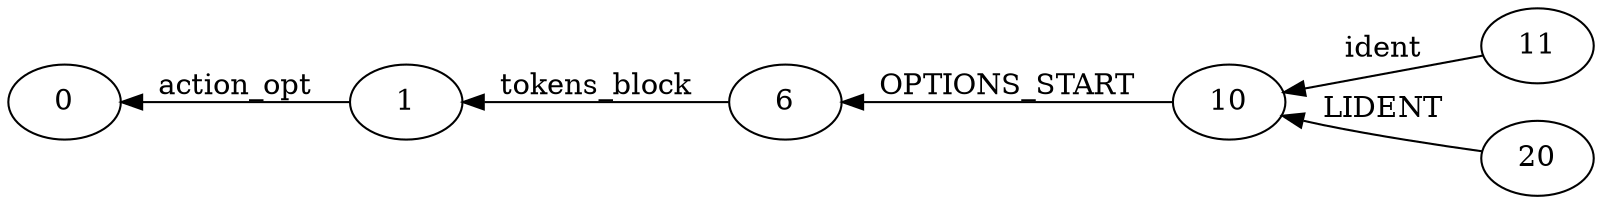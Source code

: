 digraph GSS {
    rankdir=RL
    0 [label="11"]
    1 [label="10"]
    2 [label="6"]
    3 [label="1"]
    4 [label="0"]
    3 -> 4 [label="action_opt"]
    2 -> 3 [label="tokens_block"]
    1 -> 2 [label="OPTIONS_START"]
    0 -> 1 [label="ident"]
    5 [label="20"]
    5 -> 1 [label="LIDENT"]
    {rank=same; 5 0}
    {rank=same; 1}
    {rank=same; 2}
    {rank=same; 3}
    {rank=same; 4}
}

